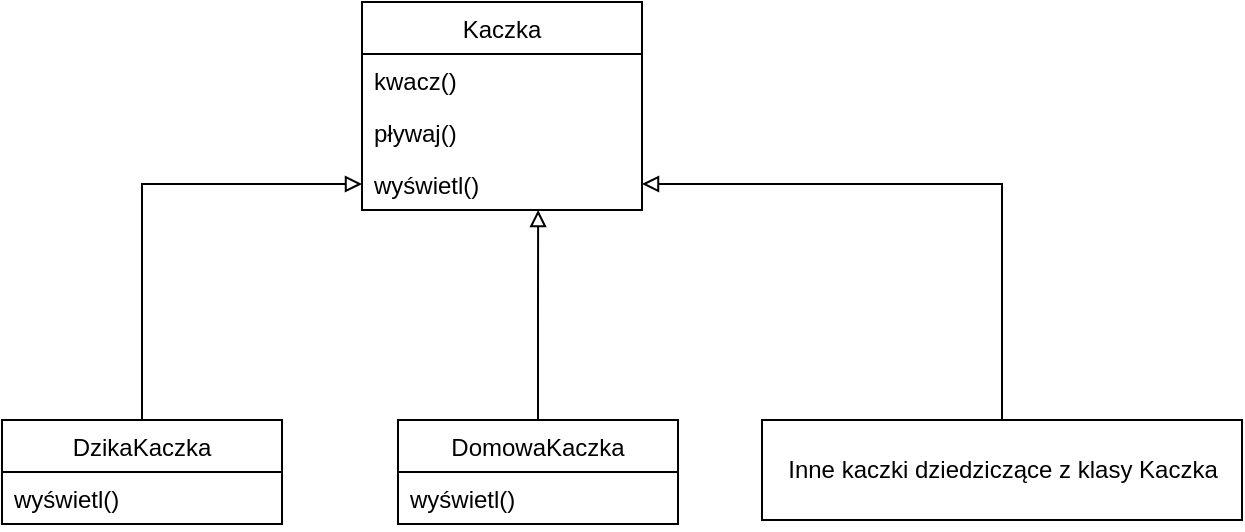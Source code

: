 <mxfile version="20.8.16" type="device"><diagram id="C5RBs43oDa-KdzZeNtuy" name="Page-1"><mxGraphModel dx="2074" dy="1214" grid="1" gridSize="10" guides="1" tooltips="1" connect="1" arrows="1" fold="1" page="1" pageScale="1" pageWidth="827" pageHeight="1169" math="0" shadow="0"><root><mxCell id="WIyWlLk6GJQsqaUBKTNV-0"/><mxCell id="WIyWlLk6GJQsqaUBKTNV-1" parent="WIyWlLk6GJQsqaUBKTNV-0"/><mxCell id="qQmlxbugeCD-QuS5gxEj-4" value="Kaczka" style="swimlane;fontStyle=0;childLayout=stackLayout;horizontal=1;startSize=26;fillColor=none;horizontalStack=0;resizeParent=1;resizeParentMax=0;resizeLast=0;collapsible=1;marginBottom=0;" vertex="1" parent="WIyWlLk6GJQsqaUBKTNV-1"><mxGeometry x="360" y="350" width="140" height="104" as="geometry"/></mxCell><mxCell id="qQmlxbugeCD-QuS5gxEj-5" value="kwacz()" style="text;strokeColor=none;fillColor=none;align=left;verticalAlign=top;spacingLeft=4;spacingRight=4;overflow=hidden;rotatable=0;points=[[0,0.5],[1,0.5]];portConstraint=eastwest;" vertex="1" parent="qQmlxbugeCD-QuS5gxEj-4"><mxGeometry y="26" width="140" height="26" as="geometry"/></mxCell><mxCell id="qQmlxbugeCD-QuS5gxEj-6" value="pływaj()" style="text;strokeColor=none;fillColor=none;align=left;verticalAlign=top;spacingLeft=4;spacingRight=4;overflow=hidden;rotatable=0;points=[[0,0.5],[1,0.5]];portConstraint=eastwest;" vertex="1" parent="qQmlxbugeCD-QuS5gxEj-4"><mxGeometry y="52" width="140" height="26" as="geometry"/></mxCell><mxCell id="qQmlxbugeCD-QuS5gxEj-7" value="wyświetl()" style="text;strokeColor=none;fillColor=none;align=left;verticalAlign=top;spacingLeft=4;spacingRight=4;overflow=hidden;rotatable=0;points=[[0,0.5],[1,0.5]];portConstraint=eastwest;" vertex="1" parent="qQmlxbugeCD-QuS5gxEj-4"><mxGeometry y="78" width="140" height="26" as="geometry"/></mxCell><mxCell id="qQmlxbugeCD-QuS5gxEj-16" style="edgeStyle=orthogonalEdgeStyle;rounded=0;orthogonalLoop=1;jettySize=auto;html=1;exitX=0.5;exitY=0;exitDx=0;exitDy=0;startArrow=none;startFill=0;endArrow=block;endFill=0;entryX=0;entryY=0.5;entryDx=0;entryDy=0;" edge="1" parent="WIyWlLk6GJQsqaUBKTNV-1" source="qQmlxbugeCD-QuS5gxEj-8" target="qQmlxbugeCD-QuS5gxEj-7"><mxGeometry relative="1" as="geometry"><mxPoint x="380" y="480" as="targetPoint"/></mxGeometry></mxCell><mxCell id="qQmlxbugeCD-QuS5gxEj-8" value="DzikaKaczka" style="swimlane;fontStyle=0;childLayout=stackLayout;horizontal=1;startSize=26;fillColor=none;horizontalStack=0;resizeParent=1;resizeParentMax=0;resizeLast=0;collapsible=1;marginBottom=0;" vertex="1" parent="WIyWlLk6GJQsqaUBKTNV-1"><mxGeometry x="180" y="559" width="140" height="52" as="geometry"/></mxCell><mxCell id="qQmlxbugeCD-QuS5gxEj-11" value="wyświetl()" style="text;strokeColor=none;fillColor=none;align=left;verticalAlign=top;spacingLeft=4;spacingRight=4;overflow=hidden;rotatable=0;points=[[0,0.5],[1,0.5]];portConstraint=eastwest;" vertex="1" parent="qQmlxbugeCD-QuS5gxEj-8"><mxGeometry y="26" width="140" height="26" as="geometry"/></mxCell><mxCell id="qQmlxbugeCD-QuS5gxEj-17" style="edgeStyle=orthogonalEdgeStyle;rounded=0;orthogonalLoop=1;jettySize=auto;html=1;exitX=0.5;exitY=0;exitDx=0;exitDy=0;entryX=0.629;entryY=1;entryDx=0;entryDy=0;entryPerimeter=0;startArrow=none;startFill=0;endArrow=block;endFill=0;" edge="1" parent="WIyWlLk6GJQsqaUBKTNV-1" source="qQmlxbugeCD-QuS5gxEj-12" target="qQmlxbugeCD-QuS5gxEj-7"><mxGeometry relative="1" as="geometry"/></mxCell><mxCell id="qQmlxbugeCD-QuS5gxEj-12" value="DomowaKaczka" style="swimlane;fontStyle=0;childLayout=stackLayout;horizontal=1;startSize=26;fillColor=none;horizontalStack=0;resizeParent=1;resizeParentMax=0;resizeLast=0;collapsible=1;marginBottom=0;" vertex="1" parent="WIyWlLk6GJQsqaUBKTNV-1"><mxGeometry x="378" y="559" width="140" height="52" as="geometry"/></mxCell><mxCell id="qQmlxbugeCD-QuS5gxEj-15" value="wyświetl()" style="text;strokeColor=none;fillColor=none;align=left;verticalAlign=top;spacingLeft=4;spacingRight=4;overflow=hidden;rotatable=0;points=[[0,0.5],[1,0.5]];portConstraint=eastwest;" vertex="1" parent="qQmlxbugeCD-QuS5gxEj-12"><mxGeometry y="26" width="140" height="26" as="geometry"/></mxCell><mxCell id="qQmlxbugeCD-QuS5gxEj-21" style="edgeStyle=orthogonalEdgeStyle;rounded=0;orthogonalLoop=1;jettySize=auto;html=1;exitX=0.5;exitY=0;exitDx=0;exitDy=0;entryX=1;entryY=0.5;entryDx=0;entryDy=0;startArrow=none;startFill=0;endArrow=block;endFill=0;" edge="1" parent="WIyWlLk6GJQsqaUBKTNV-1" source="qQmlxbugeCD-QuS5gxEj-19" target="qQmlxbugeCD-QuS5gxEj-7"><mxGeometry relative="1" as="geometry"/></mxCell><mxCell id="qQmlxbugeCD-QuS5gxEj-19" value="Inne kaczki dziedziczące z klasy Kaczka" style="html=1;" vertex="1" parent="WIyWlLk6GJQsqaUBKTNV-1"><mxGeometry x="560" y="559" width="240" height="50" as="geometry"/></mxCell></root></mxGraphModel></diagram></mxfile>
